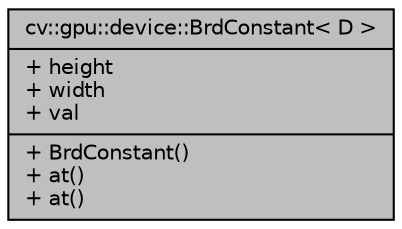 digraph "cv::gpu::device::BrdConstant&lt; D &gt;"
{
 // LATEX_PDF_SIZE
  edge [fontname="Helvetica",fontsize="10",labelfontname="Helvetica",labelfontsize="10"];
  node [fontname="Helvetica",fontsize="10",shape=record];
  Node1 [label="{cv::gpu::device::BrdConstant\< D \>\n|+ height\l+ width\l+ val\l|+ BrdConstant()\l+ at()\l+ at()\l}",height=0.2,width=0.4,color="black", fillcolor="grey75", style="filled", fontcolor="black",tooltip=" "];
}

